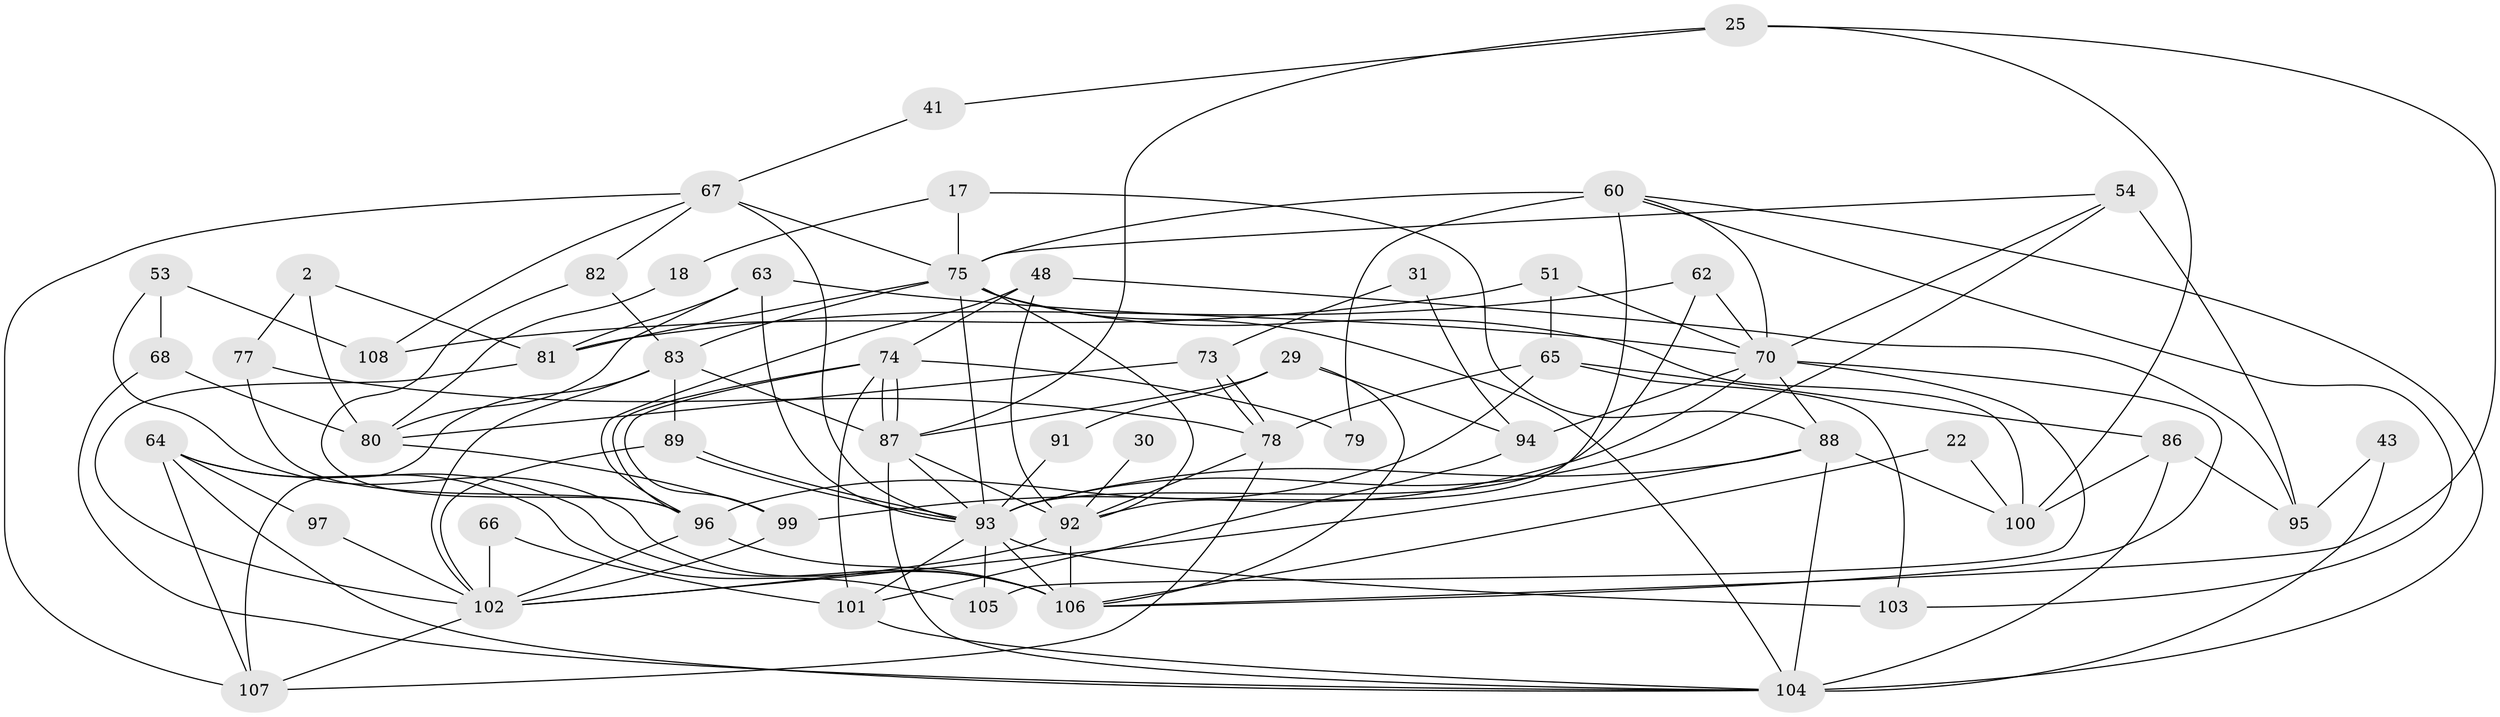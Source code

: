 // original degree distribution, {2: 0.1388888888888889, 3: 0.28703703703703703, 4: 0.24074074074074073, 5: 0.1574074074074074, 6: 0.12962962962962962, 8: 0.009259259259259259, 7: 0.037037037037037035}
// Generated by graph-tools (version 1.1) at 2025/53/03/04/25 21:53:28]
// undirected, 54 vertices, 127 edges
graph export_dot {
graph [start="1"]
  node [color=gray90,style=filled];
  2;
  17 [super="+14"];
  18;
  22;
  25;
  29;
  30;
  31;
  41;
  43;
  48 [super="+27"];
  51;
  53;
  54;
  60 [super="+20+59"];
  62 [super="+44"];
  63 [super="+61"];
  64 [super="+16"];
  65 [super="+55"];
  66;
  67 [super="+36"];
  68;
  70 [super="+39+42"];
  73;
  74 [super="+19"];
  75 [super="+33+7"];
  77;
  78;
  79;
  80 [super="+57"];
  81;
  82 [super="+72"];
  83 [super="+56"];
  86 [super="+6"];
  87 [super="+58"];
  88 [super="+76"];
  89;
  91;
  92 [super="+49+50"];
  93 [super="+13+90+34+35"];
  94;
  95;
  96 [super="+52"];
  97 [super="+21"];
  99;
  100 [super="+1"];
  101;
  102 [super="+85+98"];
  103;
  104 [super="+3+11"];
  105;
  106 [super="+71+69+84"];
  107 [super="+5"];
  108;
  2 -- 81;
  2 -- 80;
  2 -- 77;
  17 -- 88 [weight=2];
  17 -- 18;
  17 -- 75 [weight=2];
  18 -- 80;
  22 -- 100;
  22 -- 106 [weight=2];
  25 -- 41;
  25 -- 100;
  25 -- 106;
  25 -- 87;
  29 -- 94;
  29 -- 91;
  29 -- 87;
  29 -- 106;
  30 -- 92 [weight=2];
  31 -- 73;
  31 -- 94;
  41 -- 67;
  43 -- 95;
  43 -- 104;
  48 -- 95;
  48 -- 74;
  48 -- 92 [weight=3];
  48 -- 96;
  51 -- 65;
  51 -- 108;
  51 -- 70;
  53 -- 68;
  53 -- 108;
  53 -- 106;
  54 -- 70;
  54 -- 75;
  54 -- 95;
  54 -- 93;
  60 -- 92 [weight=2];
  60 -- 70;
  60 -- 103;
  60 -- 75;
  60 -- 79 [weight=3];
  60 -- 104;
  62 -- 70;
  62 -- 81;
  62 -- 93;
  63 -- 81 [weight=2];
  63 -- 80;
  63 -- 93;
  63 -- 70;
  64 -- 97 [weight=2];
  64 -- 107;
  64 -- 104;
  64 -- 105;
  64 -- 106 [weight=3];
  65 -- 78 [weight=2];
  65 -- 96;
  65 -- 103;
  65 -- 86;
  66 -- 101;
  66 -- 102;
  67 -- 108;
  67 -- 107;
  67 -- 93 [weight=2];
  67 -- 82 [weight=2];
  67 -- 75;
  68 -- 104;
  68 -- 80 [weight=2];
  70 -- 88;
  70 -- 105;
  70 -- 106 [weight=2];
  70 -- 99;
  70 -- 94;
  73 -- 80;
  73 -- 78;
  73 -- 78;
  74 -- 101;
  74 -- 87;
  74 -- 87;
  74 -- 99;
  74 -- 96;
  74 -- 79;
  75 -- 83 [weight=2];
  75 -- 100;
  75 -- 104 [weight=2];
  75 -- 81;
  75 -- 93;
  75 -- 92;
  77 -- 78;
  77 -- 96;
  78 -- 107;
  78 -- 92;
  80 -- 99 [weight=2];
  81 -- 102;
  82 -- 83 [weight=2];
  82 -- 96;
  83 -- 89;
  83 -- 87 [weight=2];
  83 -- 107;
  83 -- 102;
  86 -- 104;
  86 -- 95;
  86 -- 100;
  87 -- 104;
  87 -- 93;
  87 -- 92;
  88 -- 100;
  88 -- 104 [weight=3];
  88 -- 93 [weight=3];
  88 -- 102;
  89 -- 93;
  89 -- 93;
  89 -- 102;
  91 -- 93;
  92 -- 102 [weight=2];
  92 -- 106;
  93 -- 103;
  93 -- 101;
  93 -- 105;
  93 -- 106 [weight=2];
  94 -- 101;
  96 -- 106 [weight=3];
  96 -- 102 [weight=2];
  97 -- 102 [weight=2];
  99 -- 102;
  101 -- 104;
  102 -- 107;
}

